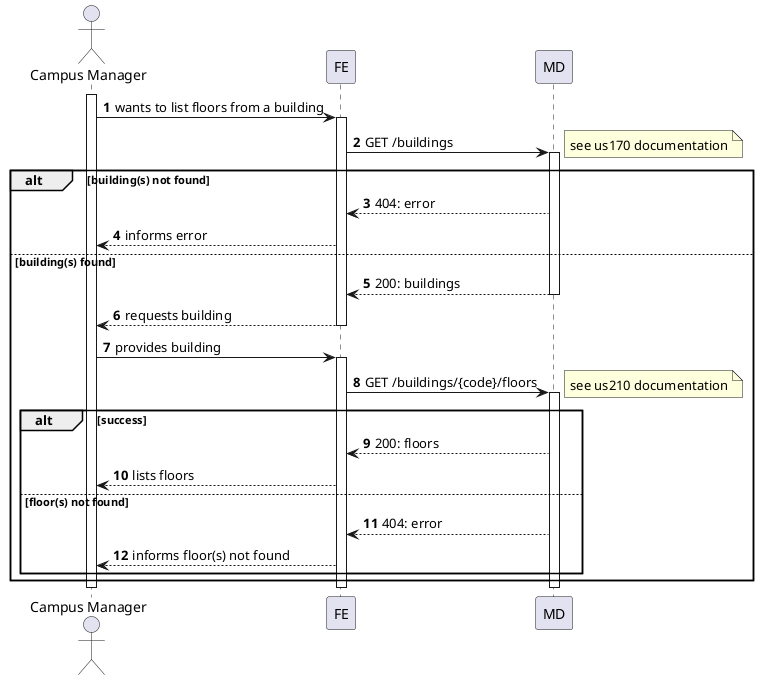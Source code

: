@startuml
autonumber

actor "Campus Manager" as usr

participant "FE" as ui

participant "MD" as md

activate usr
    usr -> ui : wants to list floors from a building
    activate ui
        ui -> md : GET /buildings
    alt building(s) not found
            activate md
                note right : see us170 documentation
                md --> ui : 404: error
                ui --> usr : informs error

    else building(s) found
            md --> ui : 200: buildings
            deactivate md
            ui --> usr : requests building
        deactivate ui

        usr -> ui : provides building
        activate ui
            ui -> md : GET /buildings/{code}/floors
            activate md
                note right : see us210 documentation
                alt success
                    md --> ui : 200: floors
                    ui --> usr : lists floors
                else floor(s) not found
                    md --> ui : 404: error
                    ui --> usr : informs floor(s) not found
                end
    end
        deactivate md
    deactivate ui
deactivate usr

@enduml
